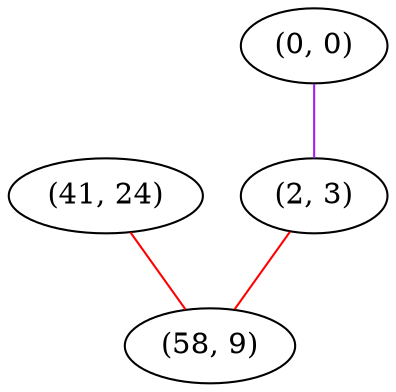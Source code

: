 graph "" {
"(41, 24)";
"(0, 0)";
"(2, 3)";
"(58, 9)";
"(41, 24)" -- "(58, 9)"  [color=red, key=0, weight=1];
"(0, 0)" -- "(2, 3)"  [color=purple, key=0, weight=4];
"(2, 3)" -- "(58, 9)"  [color=red, key=0, weight=1];
}
